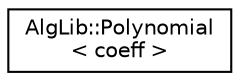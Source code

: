 digraph "Graphical Class Hierarchy"
{
  edge [fontname="Helvetica",fontsize="10",labelfontname="Helvetica",labelfontsize="10"];
  node [fontname="Helvetica",fontsize="10",shape=record];
  rankdir="LR";
  Node1 [label="AlgLib::Polynomial\l\< coeff \>",height=0.2,width=0.4,color="black", fillcolor="white", style="filled",URL="$class_alg_lib_1_1_polynomial.html"];
}

